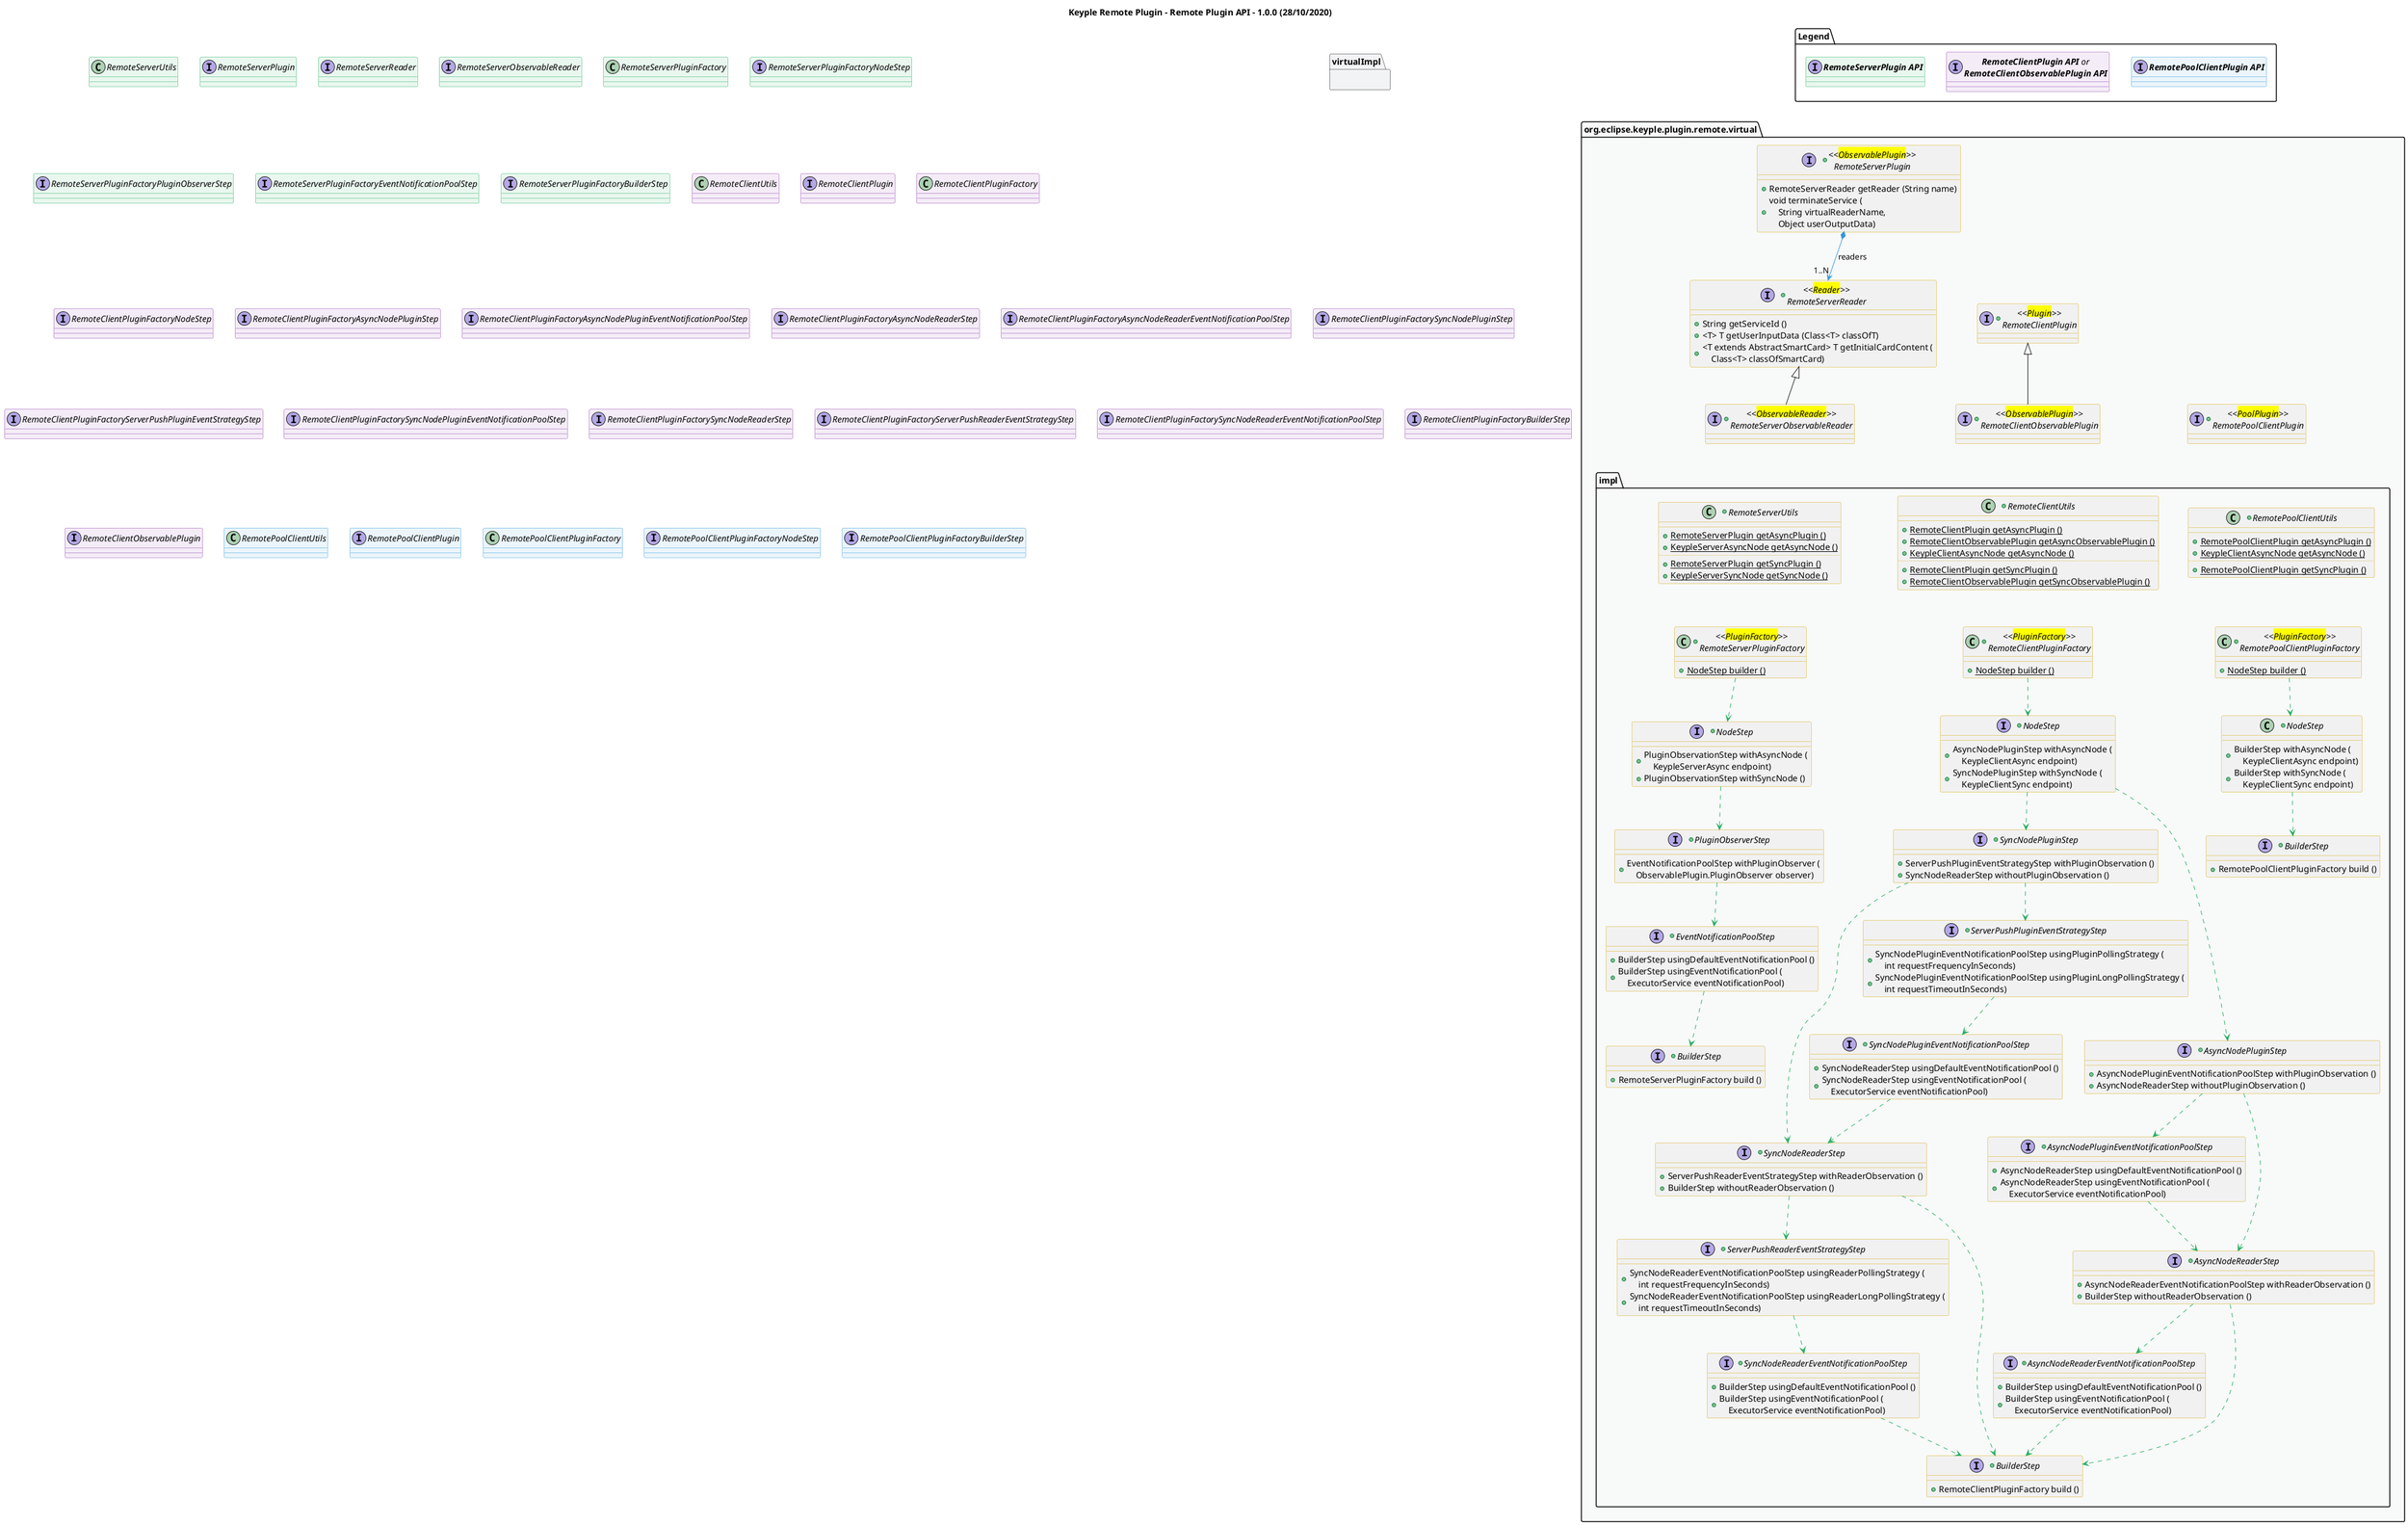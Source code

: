 @startuml
title
    Keyple Remote Plugin - Remote Plugin API - 1.0.0 (28/10/2020)
end title

' == THEME ==

'Couleurs issues de : https://htmlcolorcodes.com/fr/tableau-de-couleur/tableau-de-couleur-design-plat/
!define C_GREY1 F8F9F9
!define C_GREY2 F2F3F4
!define C_GREY3 E5E7E9
!define C_GREY4 D7DBDD
!define C_GREY5 CACFD2
!define C_GREY6 BDC3C7
!define C_LINK 3498DB
!define C_USE 27AE60

skinparam Shadowing false
skinparam ClassFontStyle italic
skinparam ClassBorderColor #D4AC0D
skinparam stereotypeABorderColor #A9DCDF
skinparam stereotypeIBorderColor #B4A7E5
skinparam stereotypeCBorderColor #ADD1B2
skinparam stereotypeEBorderColor #EB93DF
' Red
skinparam ClassBackgroundColor<<red>> #FDEDEC
skinparam ClassBorderColor<<red>> #E74C3C
hide <<red>> stereotype
' Purple
skinparam ClassBackgroundColor<<purple>> #F4ECF7
skinparam ClassBorderColor<<purple>> #8E44AD
hide <<purple>> stereotype
' blue
skinparam ClassBackgroundColor<<blue>> #EBF5FB
skinparam ClassBorderColor<<blue>> #3498DB
hide <<blue>> stereotype
' Green
skinparam ClassBackgroundColor<<green>> #E9F7EF
skinparam ClassBorderColor<<green>> #27AE60
hide <<green>> stereotype
' Grey
skinparam ClassBackgroundColor<<grey>> #EAECEE
skinparam ClassBorderColor<<grey>> #2C3E50
hide <<grey>> stereotype

' == CONTENT ==

package Legend {
    interface "**RemoteServerPlugin API**" as serverApi <<green>>
    interface "**RemoteClientPlugin API** or\n**RemoteClientObservablePlugin API**" as clientApi <<purple>>
    interface "**RemotePoolClientPlugin API**" as poolClientApi <<blue>>
}

package "org.eclipse.keyple.plugin.remote.virtual" as virtual {

    ' Remote Handlers
    +interface "<<<back:yellow>ObservablePlugin</back>>>\nRemoteServerPlugin" as RemoteServerPlugin {
        +RemoteServerReader getReader (String name)
        +void terminateService (\n    String virtualReaderName,\n    Object userOutputData)
    }
    ' Remote Readers
    +interface "<<<back:yellow>Reader</back>>>\nRemoteServerReader" as RemoteServerReader {
        +String getServiceId ()
        +<T> T getUserInputData (Class<T> classOfT)
        +<T extends AbstractSmartCard> T getInitialCardContent (\n    Class<T> classOfSmartCard)
    }
    +interface "<<<back:yellow>ObservableReader</back>>>\nRemoteServerObservableReader" as RemoteServerObservableReader extends RemoteServerReader {
    }
    +interface "<<<back:yellow>Plugin</back>>>\nRemoteClientPlugin" as RemoteClientPlugin {
    }
    +interface "<<<back:yellow>ObservablePlugin</back>>>\nRemoteClientObservablePlugin" as RemoteClientObservablePlugin extends RemoteClientPlugin {
    }
    +interface "<<<back:yellow>PoolPlugin</back>>>\nRemotePoolClientPlugin" as RemotePoolClientPlugin {
    }
    package impl as virtualImpl {
        ' Utilitaires Master
        +class RemoteServerUtils {
            ____
            + {static} RemoteServerPlugin getAsyncPlugin ()
            + {static} KeypleServerAsyncNode getAsyncNode ()
            ....
            + {static} RemoteServerPlugin getSyncPlugin ()
            + {static} KeypleServerSyncNode getSyncNode ()
        }
        +class RemoteClientUtils {
            ____
            + {static} RemoteClientPlugin getAsyncPlugin ()
            + {static} RemoteClientObservablePlugin getAsyncObservablePlugin ()
            + {static} KeypleClientAsyncNode getAsyncNode ()
            ....
            + {static} RemoteClientPlugin getSyncPlugin ()
            + {static} RemoteClientObservablePlugin getSyncObservablePlugin ()
        }
        +class RemotePoolClientUtils {
            ____
            + {static} RemotePoolClientPlugin getAsyncPlugin ()
            + {static} KeypleClientAsyncNode getAsyncNode ()
            ....
            + {static} RemotePoolClientPlugin getSyncPlugin ()
        }
        ' Factories
        +class "<<<back:yellow>PluginFactory</back>>>\nRemoteServerPluginFactory" as RemoteServerPluginFactory {
            + {static} NodeStep builder ()
        }
        +interface "NodeStep" as RemoteServerPluginFactoryNodeStep {
            + PluginObservationStep withAsyncNode (\n    KeypleServerAsync endpoint)
            + PluginObservationStep withSyncNode ()
        }
        +interface "PluginObserverStep" as RemoteServerPluginFactoryPluginObserverStep {
            + EventNotificationPoolStep withPluginObserver (\n    ObservablePlugin.PluginObserver observer)
        }
        +interface "EventNotificationPoolStep" as RemoteServerPluginFactoryEventNotificationPoolStep {
            + BuilderStep usingDefaultEventNotificationPool ()
            + BuilderStep usingEventNotificationPool (\n    ExecutorService eventNotificationPool)
        }
        +interface "BuilderStep" as RemoteServerPluginFactoryBuilderStep {
            + RemoteServerPluginFactory build ()
        }
        +class "<<<back:yellow>PluginFactory</back>>>\nRemoteClientPluginFactory" as RemoteClientPluginFactory {
            + {static} NodeStep builder ()
        }
        +interface "NodeStep" as RemoteClientPluginFactoryNodeStep {
            + AsyncNodePluginStep withAsyncNode (\n    KeypleClientAsync endpoint)
            + SyncNodePluginStep withSyncNode (\n    KeypleClientSync endpoint)
        }
        +interface "AsyncNodePluginStep" as RemoteClientPluginFactoryAsyncNodePluginStep {
            + AsyncNodePluginEventNotificationPoolStep withPluginObservation ()
            + AsyncNodeReaderStep withoutPluginObservation ()
        }
        +interface "AsyncNodePluginEventNotificationPoolStep" as RemoteClientPluginFactoryAsyncNodePluginEventNotificationPoolStep {
            + AsyncNodeReaderStep usingDefaultEventNotificationPool ()
            + AsyncNodeReaderStep usingEventNotificationPool (\n    ExecutorService eventNotificationPool)
        }
        +interface "AsyncNodeReaderStep" as RemoteClientPluginFactoryAsyncNodeReaderStep {
            + AsyncNodeReaderEventNotificationPoolStep withReaderObservation ()
            + BuilderStep withoutReaderObservation ()
        }
        +interface "AsyncNodeReaderEventNotificationPoolStep" as RemoteClientPluginFactoryAsyncNodeReaderEventNotificationPoolStep {
            + BuilderStep usingDefaultEventNotificationPool ()
            + BuilderStep usingEventNotificationPool (\n    ExecutorService eventNotificationPool)
        }
        +interface "SyncNodePluginStep" as RemoteClientPluginFactorySyncNodePluginStep {
            + ServerPushPluginEventStrategyStep withPluginObservation ()
            + SyncNodeReaderStep withoutPluginObservation ()
        }
        +interface "ServerPushPluginEventStrategyStep" as RemoteClientPluginFactoryServerPushPluginEventStrategyStep {
            + SyncNodePluginEventNotificationPoolStep usingPluginPollingStrategy (\n    int requestFrequencyInSeconds)
            + SyncNodePluginEventNotificationPoolStep usingPluginLongPollingStrategy (\n    int requestTimeoutInSeconds)
        }
        +interface "SyncNodePluginEventNotificationPoolStep" as RemoteClientPluginFactorySyncNodePluginEventNotificationPoolStep {
            + SyncNodeReaderStep usingDefaultEventNotificationPool ()
            + SyncNodeReaderStep usingEventNotificationPool (\n    ExecutorService eventNotificationPool)
        }
        +interface "SyncNodeReaderStep" as RemoteClientPluginFactorySyncNodeReaderStep {
            + ServerPushReaderEventStrategyStep withReaderObservation ()
            + BuilderStep withoutReaderObservation ()
        }
        +interface "ServerPushReaderEventStrategyStep" as RemoteClientPluginFactoryServerPushReaderEventStrategyStep {
            + SyncNodeReaderEventNotificationPoolStep usingReaderPollingStrategy (\n    int requestFrequencyInSeconds)
            + SyncNodeReaderEventNotificationPoolStep usingReaderLongPollingStrategy (\n    int requestTimeoutInSeconds)
        }
        +interface "SyncNodeReaderEventNotificationPoolStep" as RemoteClientPluginFactorySyncNodeReaderEventNotificationPoolStep {
            + BuilderStep usingDefaultEventNotificationPool ()
            + BuilderStep usingEventNotificationPool (\n    ExecutorService eventNotificationPool)
        }
        +interface "BuilderStep" as RemoteClientPluginFactoryBuilderStep {
            + RemoteClientPluginFactory build ()
        }
        +class "<<<back:yellow>PluginFactory</back>>>\nRemotePoolClientPluginFactory" as RemotePoolClientPluginFactory {
            + {static} NodeStep builder ()
        }
        +class "NodeStep" as RemotePoolClientPluginFactoryNodeStep {
            + BuilderStep withAsyncNode (\n    KeypleClientAsync endpoint)
            + BuilderStep withSyncNode (\n    KeypleClientSync endpoint)
        }
        +interface "BuilderStep" as RemotePoolClientPluginFactoryBuilderStep {
            + RemotePoolClientPluginFactory build ()
        }
    }
}

' Associations
RemoteServerPluginFactory ..> RemoteServerPluginFactoryNodeStep #C_USE
RemoteServerPluginFactoryNodeStep ..> RemoteServerPluginFactoryPluginObserverStep #C_USE
RemoteServerPluginFactoryPluginObserverStep ..> RemoteServerPluginFactoryEventNotificationPoolStep #C_USE
RemoteServerPluginFactoryEventNotificationPoolStep ..> RemoteServerPluginFactoryBuilderStep #C_USE

RemoteClientPluginFactory ..> RemoteClientPluginFactoryNodeStep #C_USE
RemoteClientPluginFactoryNodeStep ..> RemoteClientPluginFactoryAsyncNodePluginStep #C_USE
RemoteClientPluginFactoryAsyncNodePluginStep ..> RemoteClientPluginFactoryAsyncNodePluginEventNotificationPoolStep #C_USE
RemoteClientPluginFactoryAsyncNodePluginEventNotificationPoolStep ..> RemoteClientPluginFactoryAsyncNodeReaderStep #C_USE
RemoteClientPluginFactoryAsyncNodePluginStep ..> RemoteClientPluginFactoryAsyncNodeReaderStep #C_USE
RemoteClientPluginFactoryNodeStep ..> RemoteClientPluginFactorySyncNodePluginStep #C_USE
RemoteClientPluginFactorySyncNodePluginStep ..> RemoteClientPluginFactoryServerPushPluginEventStrategyStep #C_USE
RemoteClientPluginFactoryServerPushPluginEventStrategyStep ..> RemoteClientPluginFactorySyncNodePluginEventNotificationPoolStep #C_USE
RemoteClientPluginFactorySyncNodePluginStep ..> RemoteClientPluginFactorySyncNodeReaderStep #C_USE
RemoteClientPluginFactoryAsyncNodeReaderStep ..> RemoteClientPluginFactoryAsyncNodeReaderEventNotificationPoolStep #C_USE
RemoteClientPluginFactoryAsyncNodeReaderEventNotificationPoolStep ..> RemoteClientPluginFactoryBuilderStep #C_USE
RemoteClientPluginFactoryAsyncNodeReaderStep ..> RemoteClientPluginFactoryBuilderStep #C_USE
RemoteClientPluginFactorySyncNodePluginEventNotificationPoolStep ..> RemoteClientPluginFactorySyncNodeReaderStep #C_USE
RemoteClientPluginFactorySyncNodeReaderStep ..> RemoteClientPluginFactoryBuilderStep #C_USE
RemoteClientPluginFactorySyncNodeReaderStep ..> RemoteClientPluginFactoryServerPushReaderEventStrategyStep #C_USE
RemoteClientPluginFactoryServerPushReaderEventStrategyStep ..> RemoteClientPluginFactorySyncNodeReaderEventNotificationPoolStep #C_USE
RemoteClientPluginFactorySyncNodeReaderEventNotificationPoolStep ..> RemoteClientPluginFactoryBuilderStep #C_USE

RemotePoolClientPluginFactory ..> RemotePoolClientPluginFactoryNodeStep #C_USE
RemotePoolClientPluginFactoryNodeStep ..> RemotePoolClientPluginFactoryBuilderStep #C_USE

RemoteServerPlugin *--> "1..N" RemoteServerReader #C_LINK : readers

' == LAYOUT ==

serverApi -[hidden]- RemoteServerPlugin
clientApi -[hidden]- RemoteClientPlugin
poolClientApi -[hidden]- RemotePoolClientPlugin

RemoteServerObservableReader -[hidden]- RemoteServerUtils
RemoteClientObservablePlugin -[hidden]- RemoteClientUtils
RemotePoolClientPlugin -[hidden]- RemotePoolClientUtils

RemoteServerUtils -[hidden]- RemoteServerPluginFactory
RemoteClientUtils -[hidden]- RemoteClientPluginFactory
RemotePoolClientUtils -[hidden]- RemotePoolClientPluginFactory

' == STYLE ==

package virtual #C_GREY1 {}
package virtualImpl #C_GREY2 {}

class RemoteServerUtils <<green>>
interface RemoteServerPlugin <<green>>
interface RemoteServerReader <<green>>
interface RemoteServerObservableReader <<green>>
class RemoteServerPluginFactory <<green>>
interface RemoteServerPluginFactoryNodeStep <<green>>
interface RemoteServerPluginFactoryPluginObserverStep <<green>>
interface RemoteServerPluginFactoryEventNotificationPoolStep <<green>>
interface RemoteServerPluginFactoryBuilderStep <<green>>

class RemoteClientUtils <<purple>>
interface RemoteClientPlugin <<purple>>
class RemoteClientPluginFactory <<purple>>
interface RemoteClientPluginFactoryNodeStep <<purple>>
interface RemoteClientPluginFactoryAsyncNodePluginStep <<purple>>
interface RemoteClientPluginFactoryAsyncNodePluginEventNotificationPoolStep <<purple>>
interface RemoteClientPluginFactoryAsyncNodeReaderStep <<purple>>
interface RemoteClientPluginFactoryAsyncNodeReaderEventNotificationPoolStep <<purple>>
interface RemoteClientPluginFactorySyncNodePluginStep <<purple>>
interface RemoteClientPluginFactoryServerPushPluginEventStrategyStep <<purple>>
interface RemoteClientPluginFactorySyncNodePluginEventNotificationPoolStep <<purple>>
interface RemoteClientPluginFactorySyncNodeReaderStep <<purple>>
interface RemoteClientPluginFactoryServerPushReaderEventStrategyStep <<purple>>
interface RemoteClientPluginFactorySyncNodeReaderEventNotificationPoolStep <<purple>>
interface RemoteClientPluginFactoryBuilderStep <<purple>>

interface RemoteClientObservablePlugin <<purple>>

class RemotePoolClientUtils <<blue>>
interface RemotePoolClientPlugin <<blue>>
class RemotePoolClientPluginFactory <<blue>>
interface RemotePoolClientPluginFactoryNodeStep <<blue>>
interface RemotePoolClientPluginFactoryBuilderStep <<blue>>

@enduml